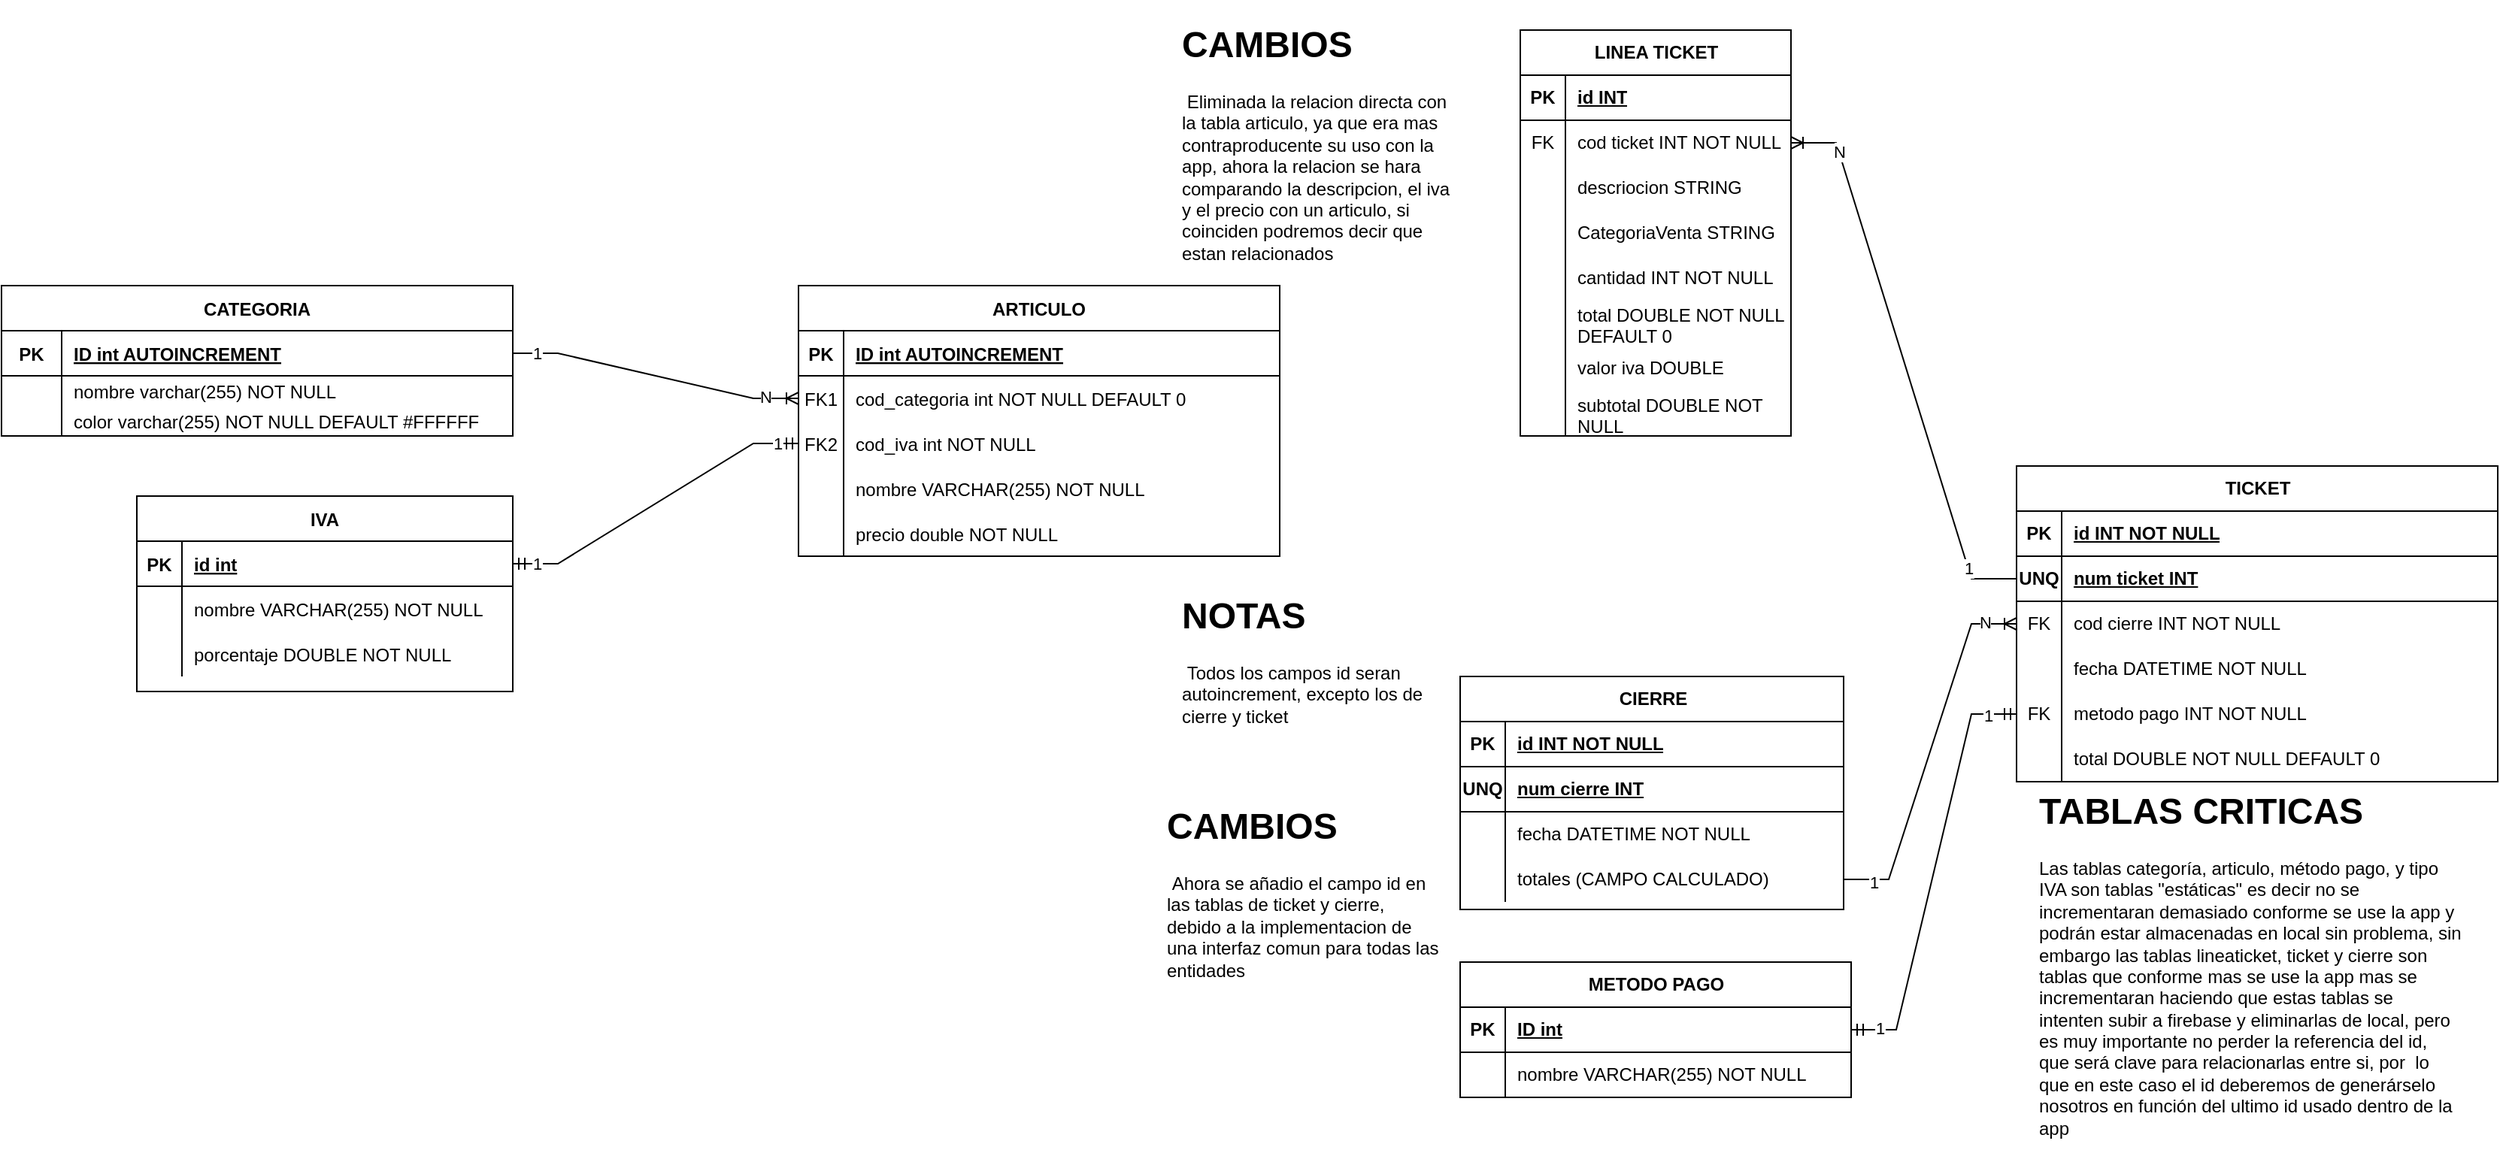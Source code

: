 <mxfile version="21.3.7" type="device">
  <diagram id="R2lEEEUBdFMjLlhIrx00" name="Page-1">
    <mxGraphModel dx="913" dy="2846" grid="1" gridSize="10" guides="1" tooltips="1" connect="1" arrows="1" fold="1" page="1" pageScale="1" pageWidth="1654" pageHeight="2336" math="0" shadow="0" extFonts="Permanent Marker^https://fonts.googleapis.com/css?family=Permanent+Marker">
      <root>
        <mxCell id="0" />
        <mxCell id="1" parent="0" />
        <mxCell id="C-vyLk0tnHw3VtMMgP7b-23" value="CATEGORIA" style="shape=table;startSize=30;container=1;collapsible=1;childLayout=tableLayout;fixedRows=1;rowLines=0;fontStyle=1;align=center;resizeLast=1;verticalAlign=middle;" parent="1" vertex="1">
          <mxGeometry x="10" y="80" width="340" height="100" as="geometry">
            <mxRectangle x="110" y="120" width="110" height="30" as="alternateBounds" />
          </mxGeometry>
        </mxCell>
        <mxCell id="C-vyLk0tnHw3VtMMgP7b-24" value="" style="shape=partialRectangle;collapsible=0;dropTarget=0;pointerEvents=0;fillColor=none;points=[[0,0.5],[1,0.5]];portConstraint=eastwest;top=0;left=0;right=0;bottom=1;" parent="C-vyLk0tnHw3VtMMgP7b-23" vertex="1">
          <mxGeometry y="30" width="340" height="30" as="geometry" />
        </mxCell>
        <mxCell id="C-vyLk0tnHw3VtMMgP7b-25" value="PK" style="shape=partialRectangle;overflow=hidden;connectable=0;fillColor=none;top=0;left=0;bottom=0;right=0;fontStyle=1;" parent="C-vyLk0tnHw3VtMMgP7b-24" vertex="1">
          <mxGeometry width="40" height="30" as="geometry">
            <mxRectangle width="40" height="30" as="alternateBounds" />
          </mxGeometry>
        </mxCell>
        <mxCell id="C-vyLk0tnHw3VtMMgP7b-26" value="ID int AUTOINCREMENT" style="shape=partialRectangle;overflow=hidden;connectable=0;fillColor=none;top=0;left=0;bottom=0;right=0;align=left;spacingLeft=6;fontStyle=5;" parent="C-vyLk0tnHw3VtMMgP7b-24" vertex="1">
          <mxGeometry x="40" width="300" height="30" as="geometry">
            <mxRectangle width="300" height="30" as="alternateBounds" />
          </mxGeometry>
        </mxCell>
        <mxCell id="C-vyLk0tnHw3VtMMgP7b-27" value="" style="shape=partialRectangle;collapsible=0;dropTarget=0;pointerEvents=0;fillColor=none;points=[[0,0.5],[1,0.5]];portConstraint=eastwest;top=0;left=0;right=0;bottom=0;" parent="C-vyLk0tnHw3VtMMgP7b-23" vertex="1">
          <mxGeometry y="60" width="340" height="20" as="geometry" />
        </mxCell>
        <mxCell id="C-vyLk0tnHw3VtMMgP7b-28" value="" style="shape=partialRectangle;overflow=hidden;connectable=0;fillColor=none;top=0;left=0;bottom=0;right=0;" parent="C-vyLk0tnHw3VtMMgP7b-27" vertex="1">
          <mxGeometry width="40" height="20" as="geometry">
            <mxRectangle width="40" height="20" as="alternateBounds" />
          </mxGeometry>
        </mxCell>
        <mxCell id="C-vyLk0tnHw3VtMMgP7b-29" value="nombre varchar(255) NOT NULL" style="shape=partialRectangle;overflow=hidden;connectable=0;fillColor=none;top=0;left=0;bottom=0;right=0;align=left;spacingLeft=6;" parent="C-vyLk0tnHw3VtMMgP7b-27" vertex="1">
          <mxGeometry x="40" width="300" height="20" as="geometry">
            <mxRectangle width="300" height="20" as="alternateBounds" />
          </mxGeometry>
        </mxCell>
        <mxCell id="Vbe-oRQr1AHId7lcZCC6-9" style="shape=partialRectangle;collapsible=0;dropTarget=0;pointerEvents=0;fillColor=none;points=[[0,0.5],[1,0.5]];portConstraint=eastwest;top=0;left=0;right=0;bottom=0;" parent="C-vyLk0tnHw3VtMMgP7b-23" vertex="1">
          <mxGeometry y="80" width="340" height="20" as="geometry" />
        </mxCell>
        <mxCell id="Vbe-oRQr1AHId7lcZCC6-10" style="shape=partialRectangle;overflow=hidden;connectable=0;fillColor=none;top=0;left=0;bottom=0;right=0;" parent="Vbe-oRQr1AHId7lcZCC6-9" vertex="1">
          <mxGeometry width="40" height="20" as="geometry">
            <mxRectangle width="40" height="20" as="alternateBounds" />
          </mxGeometry>
        </mxCell>
        <mxCell id="Vbe-oRQr1AHId7lcZCC6-11" value="color varchar(255) NOT NULL DEFAULT #FFFFFF" style="shape=partialRectangle;overflow=hidden;connectable=0;fillColor=none;top=0;left=0;bottom=0;right=0;align=left;spacingLeft=6;" parent="Vbe-oRQr1AHId7lcZCC6-9" vertex="1">
          <mxGeometry x="40" width="300" height="20" as="geometry">
            <mxRectangle width="300" height="20" as="alternateBounds" />
          </mxGeometry>
        </mxCell>
        <mxCell id="C-vyLk0tnHw3VtMMgP7b-2" value="ARTICULO" style="shape=table;startSize=30;container=1;collapsible=1;childLayout=tableLayout;fixedRows=1;rowLines=0;fontStyle=1;align=center;resizeLast=1;" parent="1" vertex="1">
          <mxGeometry x="540" y="80" width="320" height="180" as="geometry" />
        </mxCell>
        <mxCell id="C-vyLk0tnHw3VtMMgP7b-3" value="" style="shape=partialRectangle;collapsible=0;dropTarget=0;pointerEvents=0;fillColor=none;points=[[0,0.5],[1,0.5]];portConstraint=eastwest;top=0;left=0;right=0;bottom=1;" parent="C-vyLk0tnHw3VtMMgP7b-2" vertex="1">
          <mxGeometry y="30" width="320" height="30" as="geometry" />
        </mxCell>
        <mxCell id="C-vyLk0tnHw3VtMMgP7b-4" value="PK" style="shape=partialRectangle;overflow=hidden;connectable=0;fillColor=none;top=0;left=0;bottom=0;right=0;fontStyle=1;" parent="C-vyLk0tnHw3VtMMgP7b-3" vertex="1">
          <mxGeometry width="30" height="30" as="geometry">
            <mxRectangle width="30" height="30" as="alternateBounds" />
          </mxGeometry>
        </mxCell>
        <mxCell id="C-vyLk0tnHw3VtMMgP7b-5" value="ID int AUTOINCREMENT" style="shape=partialRectangle;overflow=hidden;connectable=0;fillColor=none;top=0;left=0;bottom=0;right=0;align=left;spacingLeft=6;fontStyle=5;" parent="C-vyLk0tnHw3VtMMgP7b-3" vertex="1">
          <mxGeometry x="30" width="290" height="30" as="geometry">
            <mxRectangle width="290" height="30" as="alternateBounds" />
          </mxGeometry>
        </mxCell>
        <mxCell id="C-vyLk0tnHw3VtMMgP7b-6" value="" style="shape=partialRectangle;collapsible=0;dropTarget=0;pointerEvents=0;fillColor=none;points=[[0,0.5],[1,0.5]];portConstraint=eastwest;top=0;left=0;right=0;bottom=0;" parent="C-vyLk0tnHw3VtMMgP7b-2" vertex="1">
          <mxGeometry y="60" width="320" height="30" as="geometry" />
        </mxCell>
        <mxCell id="C-vyLk0tnHw3VtMMgP7b-7" value="FK1" style="shape=partialRectangle;overflow=hidden;connectable=0;fillColor=none;top=0;left=0;bottom=0;right=0;" parent="C-vyLk0tnHw3VtMMgP7b-6" vertex="1">
          <mxGeometry width="30" height="30" as="geometry">
            <mxRectangle width="30" height="30" as="alternateBounds" />
          </mxGeometry>
        </mxCell>
        <mxCell id="C-vyLk0tnHw3VtMMgP7b-8" value="cod_categoria int NOT NULL DEFAULT 0" style="shape=partialRectangle;overflow=hidden;connectable=0;fillColor=none;top=0;left=0;bottom=0;right=0;align=left;spacingLeft=6;" parent="C-vyLk0tnHw3VtMMgP7b-6" vertex="1">
          <mxGeometry x="30" width="290" height="30" as="geometry">
            <mxRectangle width="290" height="30" as="alternateBounds" />
          </mxGeometry>
        </mxCell>
        <mxCell id="C-vyLk0tnHw3VtMMgP7b-9" value="" style="shape=partialRectangle;collapsible=0;dropTarget=0;pointerEvents=0;fillColor=none;points=[[0,0.5],[1,0.5]];portConstraint=eastwest;top=0;left=0;right=0;bottom=0;" parent="C-vyLk0tnHw3VtMMgP7b-2" vertex="1">
          <mxGeometry y="90" width="320" height="30" as="geometry" />
        </mxCell>
        <mxCell id="C-vyLk0tnHw3VtMMgP7b-10" value="FK2" style="shape=partialRectangle;overflow=hidden;connectable=0;fillColor=none;top=0;left=0;bottom=0;right=0;" parent="C-vyLk0tnHw3VtMMgP7b-9" vertex="1">
          <mxGeometry width="30" height="30" as="geometry">
            <mxRectangle width="30" height="30" as="alternateBounds" />
          </mxGeometry>
        </mxCell>
        <mxCell id="C-vyLk0tnHw3VtMMgP7b-11" value="cod_iva int NOT NULL" style="shape=partialRectangle;overflow=hidden;connectable=0;fillColor=none;top=0;left=0;bottom=0;right=0;align=left;spacingLeft=6;" parent="C-vyLk0tnHw3VtMMgP7b-9" vertex="1">
          <mxGeometry x="30" width="290" height="30" as="geometry">
            <mxRectangle width="290" height="30" as="alternateBounds" />
          </mxGeometry>
        </mxCell>
        <mxCell id="Vbe-oRQr1AHId7lcZCC6-15" style="shape=partialRectangle;collapsible=0;dropTarget=0;pointerEvents=0;fillColor=none;points=[[0,0.5],[1,0.5]];portConstraint=eastwest;top=0;left=0;right=0;bottom=0;" parent="C-vyLk0tnHw3VtMMgP7b-2" vertex="1">
          <mxGeometry y="120" width="320" height="30" as="geometry" />
        </mxCell>
        <mxCell id="Vbe-oRQr1AHId7lcZCC6-16" style="shape=partialRectangle;overflow=hidden;connectable=0;fillColor=none;top=0;left=0;bottom=0;right=0;" parent="Vbe-oRQr1AHId7lcZCC6-15" vertex="1">
          <mxGeometry width="30" height="30" as="geometry">
            <mxRectangle width="30" height="30" as="alternateBounds" />
          </mxGeometry>
        </mxCell>
        <mxCell id="Vbe-oRQr1AHId7lcZCC6-17" value="nombre VARCHAR(255) NOT NULL" style="shape=partialRectangle;overflow=hidden;connectable=0;fillColor=none;top=0;left=0;bottom=0;right=0;align=left;spacingLeft=6;" parent="Vbe-oRQr1AHId7lcZCC6-15" vertex="1">
          <mxGeometry x="30" width="290" height="30" as="geometry">
            <mxRectangle width="290" height="30" as="alternateBounds" />
          </mxGeometry>
        </mxCell>
        <mxCell id="Vbe-oRQr1AHId7lcZCC6-12" style="shape=partialRectangle;collapsible=0;dropTarget=0;pointerEvents=0;fillColor=none;points=[[0,0.5],[1,0.5]];portConstraint=eastwest;top=0;left=0;right=0;bottom=0;" parent="C-vyLk0tnHw3VtMMgP7b-2" vertex="1">
          <mxGeometry y="150" width="320" height="30" as="geometry" />
        </mxCell>
        <mxCell id="Vbe-oRQr1AHId7lcZCC6-13" style="shape=partialRectangle;overflow=hidden;connectable=0;fillColor=none;top=0;left=0;bottom=0;right=0;" parent="Vbe-oRQr1AHId7lcZCC6-12" vertex="1">
          <mxGeometry width="30" height="30" as="geometry">
            <mxRectangle width="30" height="30" as="alternateBounds" />
          </mxGeometry>
        </mxCell>
        <mxCell id="Vbe-oRQr1AHId7lcZCC6-14" value="precio double NOT NULL" style="shape=partialRectangle;overflow=hidden;connectable=0;fillColor=none;top=0;left=0;bottom=0;right=0;align=left;spacingLeft=6;" parent="Vbe-oRQr1AHId7lcZCC6-12" vertex="1">
          <mxGeometry x="30" width="290" height="30" as="geometry">
            <mxRectangle width="290" height="30" as="alternateBounds" />
          </mxGeometry>
        </mxCell>
        <mxCell id="C-vyLk0tnHw3VtMMgP7b-13" value="IVA" style="shape=table;startSize=30;container=1;collapsible=1;childLayout=tableLayout;fixedRows=1;rowLines=0;fontStyle=1;align=center;resizeLast=1;" parent="1" vertex="1">
          <mxGeometry x="100" y="220" width="250" height="130" as="geometry" />
        </mxCell>
        <mxCell id="C-vyLk0tnHw3VtMMgP7b-14" value="" style="shape=partialRectangle;collapsible=0;dropTarget=0;pointerEvents=0;fillColor=none;points=[[0,0.5],[1,0.5]];portConstraint=eastwest;top=0;left=0;right=0;bottom=1;" parent="C-vyLk0tnHw3VtMMgP7b-13" vertex="1">
          <mxGeometry y="30" width="250" height="30" as="geometry" />
        </mxCell>
        <mxCell id="C-vyLk0tnHw3VtMMgP7b-15" value="PK" style="shape=partialRectangle;overflow=hidden;connectable=0;fillColor=none;top=0;left=0;bottom=0;right=0;fontStyle=1;" parent="C-vyLk0tnHw3VtMMgP7b-14" vertex="1">
          <mxGeometry width="30" height="30" as="geometry">
            <mxRectangle width="30" height="30" as="alternateBounds" />
          </mxGeometry>
        </mxCell>
        <mxCell id="C-vyLk0tnHw3VtMMgP7b-16" value="id int" style="shape=partialRectangle;overflow=hidden;connectable=0;fillColor=none;top=0;left=0;bottom=0;right=0;align=left;spacingLeft=6;fontStyle=5;" parent="C-vyLk0tnHw3VtMMgP7b-14" vertex="1">
          <mxGeometry x="30" width="220" height="30" as="geometry">
            <mxRectangle width="220" height="30" as="alternateBounds" />
          </mxGeometry>
        </mxCell>
        <mxCell id="C-vyLk0tnHw3VtMMgP7b-17" value="" style="shape=partialRectangle;collapsible=0;dropTarget=0;pointerEvents=0;fillColor=none;points=[[0,0.5],[1,0.5]];portConstraint=eastwest;top=0;left=0;right=0;bottom=0;" parent="C-vyLk0tnHw3VtMMgP7b-13" vertex="1">
          <mxGeometry y="60" width="250" height="30" as="geometry" />
        </mxCell>
        <mxCell id="C-vyLk0tnHw3VtMMgP7b-18" value="" style="shape=partialRectangle;overflow=hidden;connectable=0;fillColor=none;top=0;left=0;bottom=0;right=0;" parent="C-vyLk0tnHw3VtMMgP7b-17" vertex="1">
          <mxGeometry width="30" height="30" as="geometry">
            <mxRectangle width="30" height="30" as="alternateBounds" />
          </mxGeometry>
        </mxCell>
        <mxCell id="C-vyLk0tnHw3VtMMgP7b-19" value="nombre VARCHAR(255) NOT NULL" style="shape=partialRectangle;overflow=hidden;connectable=0;fillColor=none;top=0;left=0;bottom=0;right=0;align=left;spacingLeft=6;" parent="C-vyLk0tnHw3VtMMgP7b-17" vertex="1">
          <mxGeometry x="30" width="220" height="30" as="geometry">
            <mxRectangle width="220" height="30" as="alternateBounds" />
          </mxGeometry>
        </mxCell>
        <mxCell id="C-vyLk0tnHw3VtMMgP7b-20" value="" style="shape=partialRectangle;collapsible=0;dropTarget=0;pointerEvents=0;fillColor=none;points=[[0,0.5],[1,0.5]];portConstraint=eastwest;top=0;left=0;right=0;bottom=0;" parent="C-vyLk0tnHw3VtMMgP7b-13" vertex="1">
          <mxGeometry y="90" width="250" height="30" as="geometry" />
        </mxCell>
        <mxCell id="C-vyLk0tnHw3VtMMgP7b-21" value="" style="shape=partialRectangle;overflow=hidden;connectable=0;fillColor=none;top=0;left=0;bottom=0;right=0;" parent="C-vyLk0tnHw3VtMMgP7b-20" vertex="1">
          <mxGeometry width="30" height="30" as="geometry">
            <mxRectangle width="30" height="30" as="alternateBounds" />
          </mxGeometry>
        </mxCell>
        <mxCell id="C-vyLk0tnHw3VtMMgP7b-22" value="porcentaje DOUBLE NOT NULL" style="shape=partialRectangle;overflow=hidden;connectable=0;fillColor=none;top=0;left=0;bottom=0;right=0;align=left;spacingLeft=6;" parent="C-vyLk0tnHw3VtMMgP7b-20" vertex="1">
          <mxGeometry x="30" width="220" height="30" as="geometry">
            <mxRectangle width="220" height="30" as="alternateBounds" />
          </mxGeometry>
        </mxCell>
        <mxCell id="Vbe-oRQr1AHId7lcZCC6-21" value="" style="edgeStyle=entityRelationEdgeStyle;fontSize=12;html=1;endArrow=ERoneToMany;rounded=0;exitX=1;exitY=0.5;exitDx=0;exitDy=0;entryX=0;entryY=0.5;entryDx=0;entryDy=0;" parent="1" source="C-vyLk0tnHw3VtMMgP7b-24" target="C-vyLk0tnHw3VtMMgP7b-6" edge="1">
          <mxGeometry width="100" height="100" relative="1" as="geometry">
            <mxPoint x="370" y="440" as="sourcePoint" />
            <mxPoint x="470" y="340" as="targetPoint" />
          </mxGeometry>
        </mxCell>
        <mxCell id="Vbe-oRQr1AHId7lcZCC6-27" value="1" style="edgeLabel;html=1;align=center;verticalAlign=middle;resizable=0;points=[];" parent="Vbe-oRQr1AHId7lcZCC6-21" vertex="1" connectable="0">
          <mxGeometry x="-0.842" relative="1" as="geometry">
            <mxPoint as="offset" />
          </mxGeometry>
        </mxCell>
        <mxCell id="Vbe-oRQr1AHId7lcZCC6-28" value="N" style="edgeLabel;html=1;align=center;verticalAlign=middle;resizable=0;points=[];" parent="Vbe-oRQr1AHId7lcZCC6-21" vertex="1" connectable="0">
          <mxGeometry x="0.774" y="1" relative="1" as="geometry">
            <mxPoint as="offset" />
          </mxGeometry>
        </mxCell>
        <mxCell id="Vbe-oRQr1AHId7lcZCC6-22" value="" style="edgeStyle=entityRelationEdgeStyle;fontSize=12;html=1;endArrow=ERmandOne;startArrow=ERmandOne;rounded=0;exitX=1;exitY=0.5;exitDx=0;exitDy=0;entryX=0;entryY=0.5;entryDx=0;entryDy=0;" parent="1" source="C-vyLk0tnHw3VtMMgP7b-14" target="C-vyLk0tnHw3VtMMgP7b-9" edge="1">
          <mxGeometry width="100" height="100" relative="1" as="geometry">
            <mxPoint x="370" y="440" as="sourcePoint" />
            <mxPoint x="470" y="340" as="targetPoint" />
          </mxGeometry>
        </mxCell>
        <mxCell id="Vbe-oRQr1AHId7lcZCC6-25" value="1" style="edgeLabel;html=1;align=center;verticalAlign=middle;resizable=0;points=[];" parent="Vbe-oRQr1AHId7lcZCC6-22" vertex="1" connectable="0">
          <mxGeometry x="-0.855" relative="1" as="geometry">
            <mxPoint as="offset" />
          </mxGeometry>
        </mxCell>
        <mxCell id="Vbe-oRQr1AHId7lcZCC6-26" value="1" style="edgeLabel;html=1;align=center;verticalAlign=middle;resizable=0;points=[];" parent="Vbe-oRQr1AHId7lcZCC6-22" vertex="1" connectable="0">
          <mxGeometry x="0.862" relative="1" as="geometry">
            <mxPoint as="offset" />
          </mxGeometry>
        </mxCell>
        <mxCell id="a62ca061tEwvfMY1kFih-1" value="METODO PAGO" style="shape=table;startSize=30;container=1;collapsible=1;childLayout=tableLayout;fixedRows=1;rowLines=0;fontStyle=1;align=center;resizeLast=1;html=1;" parent="1" vertex="1">
          <mxGeometry x="980" y="530" width="260" height="90" as="geometry" />
        </mxCell>
        <mxCell id="a62ca061tEwvfMY1kFih-2" value="" style="shape=tableRow;horizontal=0;startSize=0;swimlaneHead=0;swimlaneBody=0;fillColor=none;collapsible=0;dropTarget=0;points=[[0,0.5],[1,0.5]];portConstraint=eastwest;top=0;left=0;right=0;bottom=1;" parent="a62ca061tEwvfMY1kFih-1" vertex="1">
          <mxGeometry y="30" width="260" height="30" as="geometry" />
        </mxCell>
        <mxCell id="a62ca061tEwvfMY1kFih-3" value="PK" style="shape=partialRectangle;connectable=0;fillColor=none;top=0;left=0;bottom=0;right=0;fontStyle=1;overflow=hidden;whiteSpace=wrap;html=1;" parent="a62ca061tEwvfMY1kFih-2" vertex="1">
          <mxGeometry width="30" height="30" as="geometry">
            <mxRectangle width="30" height="30" as="alternateBounds" />
          </mxGeometry>
        </mxCell>
        <mxCell id="a62ca061tEwvfMY1kFih-4" value="ID int" style="shape=partialRectangle;connectable=0;fillColor=none;top=0;left=0;bottom=0;right=0;align=left;spacingLeft=6;fontStyle=5;overflow=hidden;whiteSpace=wrap;html=1;" parent="a62ca061tEwvfMY1kFih-2" vertex="1">
          <mxGeometry x="30" width="230" height="30" as="geometry">
            <mxRectangle width="230" height="30" as="alternateBounds" />
          </mxGeometry>
        </mxCell>
        <mxCell id="a62ca061tEwvfMY1kFih-5" value="" style="shape=tableRow;horizontal=0;startSize=0;swimlaneHead=0;swimlaneBody=0;fillColor=none;collapsible=0;dropTarget=0;points=[[0,0.5],[1,0.5]];portConstraint=eastwest;top=0;left=0;right=0;bottom=0;" parent="a62ca061tEwvfMY1kFih-1" vertex="1">
          <mxGeometry y="60" width="260" height="30" as="geometry" />
        </mxCell>
        <mxCell id="a62ca061tEwvfMY1kFih-6" value="" style="shape=partialRectangle;connectable=0;fillColor=none;top=0;left=0;bottom=0;right=0;editable=1;overflow=hidden;whiteSpace=wrap;html=1;" parent="a62ca061tEwvfMY1kFih-5" vertex="1">
          <mxGeometry width="30" height="30" as="geometry">
            <mxRectangle width="30" height="30" as="alternateBounds" />
          </mxGeometry>
        </mxCell>
        <mxCell id="a62ca061tEwvfMY1kFih-7" value="nombre VARCHAR(255) NOT NULL" style="shape=partialRectangle;connectable=0;fillColor=none;top=0;left=0;bottom=0;right=0;align=left;spacingLeft=6;overflow=hidden;whiteSpace=wrap;html=1;" parent="a62ca061tEwvfMY1kFih-5" vertex="1">
          <mxGeometry x="30" width="230" height="30" as="geometry">
            <mxRectangle width="230" height="30" as="alternateBounds" />
          </mxGeometry>
        </mxCell>
        <mxCell id="a62ca061tEwvfMY1kFih-14" value="LINEA TICKET" style="shape=table;startSize=30;container=1;collapsible=1;childLayout=tableLayout;fixedRows=1;rowLines=0;fontStyle=1;align=center;resizeLast=1;html=1;" parent="1" vertex="1">
          <mxGeometry x="1020" y="-90" width="180" height="270" as="geometry" />
        </mxCell>
        <mxCell id="a62ca061tEwvfMY1kFih-15" value="" style="shape=tableRow;horizontal=0;startSize=0;swimlaneHead=0;swimlaneBody=0;fillColor=none;collapsible=0;dropTarget=0;points=[[0,0.5],[1,0.5]];portConstraint=eastwest;top=0;left=0;right=0;bottom=1;" parent="a62ca061tEwvfMY1kFih-14" vertex="1">
          <mxGeometry y="30" width="180" height="30" as="geometry" />
        </mxCell>
        <mxCell id="a62ca061tEwvfMY1kFih-16" value="PK" style="shape=partialRectangle;connectable=0;fillColor=none;top=0;left=0;bottom=0;right=0;fontStyle=1;overflow=hidden;whiteSpace=wrap;html=1;" parent="a62ca061tEwvfMY1kFih-15" vertex="1">
          <mxGeometry width="30" height="30" as="geometry">
            <mxRectangle width="30" height="30" as="alternateBounds" />
          </mxGeometry>
        </mxCell>
        <mxCell id="a62ca061tEwvfMY1kFih-17" value="id INT" style="shape=partialRectangle;connectable=0;fillColor=none;top=0;left=0;bottom=0;right=0;align=left;spacingLeft=6;fontStyle=5;overflow=hidden;whiteSpace=wrap;html=1;" parent="a62ca061tEwvfMY1kFih-15" vertex="1">
          <mxGeometry x="30" width="150" height="30" as="geometry">
            <mxRectangle width="150" height="30" as="alternateBounds" />
          </mxGeometry>
        </mxCell>
        <mxCell id="a62ca061tEwvfMY1kFih-18" value="" style="shape=tableRow;horizontal=0;startSize=0;swimlaneHead=0;swimlaneBody=0;fillColor=none;collapsible=0;dropTarget=0;points=[[0,0.5],[1,0.5]];portConstraint=eastwest;top=0;left=0;right=0;bottom=0;" parent="a62ca061tEwvfMY1kFih-14" vertex="1">
          <mxGeometry y="60" width="180" height="30" as="geometry" />
        </mxCell>
        <mxCell id="a62ca061tEwvfMY1kFih-19" value="FK" style="shape=partialRectangle;connectable=0;fillColor=none;top=0;left=0;bottom=0;right=0;editable=1;overflow=hidden;whiteSpace=wrap;html=1;" parent="a62ca061tEwvfMY1kFih-18" vertex="1">
          <mxGeometry width="30" height="30" as="geometry">
            <mxRectangle width="30" height="30" as="alternateBounds" />
          </mxGeometry>
        </mxCell>
        <mxCell id="a62ca061tEwvfMY1kFih-20" value="cod ticket INT NOT NULL" style="shape=partialRectangle;connectable=0;fillColor=none;top=0;left=0;bottom=0;right=0;align=left;spacingLeft=6;overflow=hidden;whiteSpace=wrap;html=1;" parent="a62ca061tEwvfMY1kFih-18" vertex="1">
          <mxGeometry x="30" width="150" height="30" as="geometry">
            <mxRectangle width="150" height="30" as="alternateBounds" />
          </mxGeometry>
        </mxCell>
        <mxCell id="Y5jYL-oUX72aXR0BTICO-1" style="shape=tableRow;horizontal=0;startSize=0;swimlaneHead=0;swimlaneBody=0;fillColor=none;collapsible=0;dropTarget=0;points=[[0,0.5],[1,0.5]];portConstraint=eastwest;top=0;left=0;right=0;bottom=0;" parent="a62ca061tEwvfMY1kFih-14" vertex="1">
          <mxGeometry y="90" width="180" height="30" as="geometry" />
        </mxCell>
        <mxCell id="Y5jYL-oUX72aXR0BTICO-2" style="shape=partialRectangle;connectable=0;fillColor=none;top=0;left=0;bottom=0;right=0;editable=1;overflow=hidden;whiteSpace=wrap;html=1;" parent="Y5jYL-oUX72aXR0BTICO-1" vertex="1">
          <mxGeometry width="30" height="30" as="geometry">
            <mxRectangle width="30" height="30" as="alternateBounds" />
          </mxGeometry>
        </mxCell>
        <mxCell id="Y5jYL-oUX72aXR0BTICO-3" value="descriocion STRING" style="shape=partialRectangle;connectable=0;fillColor=none;top=0;left=0;bottom=0;right=0;align=left;spacingLeft=6;overflow=hidden;whiteSpace=wrap;html=1;" parent="Y5jYL-oUX72aXR0BTICO-1" vertex="1">
          <mxGeometry x="30" width="150" height="30" as="geometry">
            <mxRectangle width="150" height="30" as="alternateBounds" />
          </mxGeometry>
        </mxCell>
        <mxCell id="Y5jYL-oUX72aXR0BTICO-4" style="shape=tableRow;horizontal=0;startSize=0;swimlaneHead=0;swimlaneBody=0;fillColor=none;collapsible=0;dropTarget=0;points=[[0,0.5],[1,0.5]];portConstraint=eastwest;top=0;left=0;right=0;bottom=0;" parent="a62ca061tEwvfMY1kFih-14" vertex="1">
          <mxGeometry y="120" width="180" height="30" as="geometry" />
        </mxCell>
        <mxCell id="Y5jYL-oUX72aXR0BTICO-5" style="shape=partialRectangle;connectable=0;fillColor=none;top=0;left=0;bottom=0;right=0;editable=1;overflow=hidden;whiteSpace=wrap;html=1;" parent="Y5jYL-oUX72aXR0BTICO-4" vertex="1">
          <mxGeometry width="30" height="30" as="geometry">
            <mxRectangle width="30" height="30" as="alternateBounds" />
          </mxGeometry>
        </mxCell>
        <mxCell id="Y5jYL-oUX72aXR0BTICO-6" value="CategoriaVenta STRING" style="shape=partialRectangle;connectable=0;fillColor=none;top=0;left=0;bottom=0;right=0;align=left;spacingLeft=6;overflow=hidden;whiteSpace=wrap;html=1;" parent="Y5jYL-oUX72aXR0BTICO-4" vertex="1">
          <mxGeometry x="30" width="150" height="30" as="geometry">
            <mxRectangle width="150" height="30" as="alternateBounds" />
          </mxGeometry>
        </mxCell>
        <mxCell id="a62ca061tEwvfMY1kFih-24" value="" style="shape=tableRow;horizontal=0;startSize=0;swimlaneHead=0;swimlaneBody=0;fillColor=none;collapsible=0;dropTarget=0;points=[[0,0.5],[1,0.5]];portConstraint=eastwest;top=0;left=0;right=0;bottom=0;" parent="a62ca061tEwvfMY1kFih-14" vertex="1">
          <mxGeometry y="150" width="180" height="30" as="geometry" />
        </mxCell>
        <mxCell id="a62ca061tEwvfMY1kFih-25" value="" style="shape=partialRectangle;connectable=0;fillColor=none;top=0;left=0;bottom=0;right=0;editable=1;overflow=hidden;whiteSpace=wrap;html=1;" parent="a62ca061tEwvfMY1kFih-24" vertex="1">
          <mxGeometry width="30" height="30" as="geometry">
            <mxRectangle width="30" height="30" as="alternateBounds" />
          </mxGeometry>
        </mxCell>
        <mxCell id="a62ca061tEwvfMY1kFih-26" value="cantidad INT NOT NULL" style="shape=partialRectangle;connectable=0;fillColor=none;top=0;left=0;bottom=0;right=0;align=left;spacingLeft=6;overflow=hidden;whiteSpace=wrap;html=1;" parent="a62ca061tEwvfMY1kFih-24" vertex="1">
          <mxGeometry x="30" width="150" height="30" as="geometry">
            <mxRectangle width="150" height="30" as="alternateBounds" />
          </mxGeometry>
        </mxCell>
        <mxCell id="a62ca061tEwvfMY1kFih-76" style="shape=tableRow;horizontal=0;startSize=0;swimlaneHead=0;swimlaneBody=0;fillColor=none;collapsible=0;dropTarget=0;points=[[0,0.5],[1,0.5]];portConstraint=eastwest;top=0;left=0;right=0;bottom=0;" parent="a62ca061tEwvfMY1kFih-14" vertex="1">
          <mxGeometry y="180" width="180" height="30" as="geometry" />
        </mxCell>
        <mxCell id="a62ca061tEwvfMY1kFih-77" style="shape=partialRectangle;connectable=0;fillColor=none;top=0;left=0;bottom=0;right=0;editable=1;overflow=hidden;whiteSpace=wrap;html=1;" parent="a62ca061tEwvfMY1kFih-76" vertex="1">
          <mxGeometry width="30" height="30" as="geometry">
            <mxRectangle width="30" height="30" as="alternateBounds" />
          </mxGeometry>
        </mxCell>
        <mxCell id="a62ca061tEwvfMY1kFih-78" value="total DOUBLE NOT NULL DEFAULT 0" style="shape=partialRectangle;connectable=0;fillColor=none;top=0;left=0;bottom=0;right=0;align=left;spacingLeft=6;overflow=hidden;whiteSpace=wrap;html=1;" parent="a62ca061tEwvfMY1kFih-76" vertex="1">
          <mxGeometry x="30" width="150" height="30" as="geometry">
            <mxRectangle width="150" height="30" as="alternateBounds" />
          </mxGeometry>
        </mxCell>
        <mxCell id="7kpAgTj1BzfBs1K4C7Z0-29" style="shape=tableRow;horizontal=0;startSize=0;swimlaneHead=0;swimlaneBody=0;fillColor=none;collapsible=0;dropTarget=0;points=[[0,0.5],[1,0.5]];portConstraint=eastwest;top=0;left=0;right=0;bottom=0;" parent="a62ca061tEwvfMY1kFih-14" vertex="1">
          <mxGeometry y="210" width="180" height="30" as="geometry" />
        </mxCell>
        <mxCell id="7kpAgTj1BzfBs1K4C7Z0-30" style="shape=partialRectangle;connectable=0;fillColor=none;top=0;left=0;bottom=0;right=0;editable=1;overflow=hidden;whiteSpace=wrap;html=1;" parent="7kpAgTj1BzfBs1K4C7Z0-29" vertex="1">
          <mxGeometry width="30" height="30" as="geometry">
            <mxRectangle width="30" height="30" as="alternateBounds" />
          </mxGeometry>
        </mxCell>
        <mxCell id="7kpAgTj1BzfBs1K4C7Z0-31" value="valor iva DOUBLE" style="shape=partialRectangle;connectable=0;fillColor=none;top=0;left=0;bottom=0;right=0;align=left;spacingLeft=6;overflow=hidden;whiteSpace=wrap;html=1;" parent="7kpAgTj1BzfBs1K4C7Z0-29" vertex="1">
          <mxGeometry x="30" width="150" height="30" as="geometry">
            <mxRectangle width="150" height="30" as="alternateBounds" />
          </mxGeometry>
        </mxCell>
        <mxCell id="7kpAgTj1BzfBs1K4C7Z0-32" style="shape=tableRow;horizontal=0;startSize=0;swimlaneHead=0;swimlaneBody=0;fillColor=none;collapsible=0;dropTarget=0;points=[[0,0.5],[1,0.5]];portConstraint=eastwest;top=0;left=0;right=0;bottom=0;" parent="a62ca061tEwvfMY1kFih-14" vertex="1">
          <mxGeometry y="240" width="180" height="30" as="geometry" />
        </mxCell>
        <mxCell id="7kpAgTj1BzfBs1K4C7Z0-33" style="shape=partialRectangle;connectable=0;fillColor=none;top=0;left=0;bottom=0;right=0;editable=1;overflow=hidden;whiteSpace=wrap;html=1;" parent="7kpAgTj1BzfBs1K4C7Z0-32" vertex="1">
          <mxGeometry width="30" height="30" as="geometry">
            <mxRectangle width="30" height="30" as="alternateBounds" />
          </mxGeometry>
        </mxCell>
        <mxCell id="7kpAgTj1BzfBs1K4C7Z0-34" value="subtotal DOUBLE NOT NULL" style="shape=partialRectangle;connectable=0;fillColor=none;top=0;left=0;bottom=0;right=0;align=left;spacingLeft=6;overflow=hidden;whiteSpace=wrap;html=1;" parent="7kpAgTj1BzfBs1K4C7Z0-32" vertex="1">
          <mxGeometry x="30" width="150" height="30" as="geometry">
            <mxRectangle width="150" height="30" as="alternateBounds" />
          </mxGeometry>
        </mxCell>
        <mxCell id="a62ca061tEwvfMY1kFih-27" value="TICKET" style="shape=table;startSize=30;container=1;collapsible=1;childLayout=tableLayout;fixedRows=1;rowLines=0;fontStyle=1;align=center;resizeLast=1;html=1;" parent="1" vertex="1">
          <mxGeometry x="1350" y="200" width="320" height="210" as="geometry" />
        </mxCell>
        <mxCell id="_0VFm1VhEi6JS57dXedD-8" style="shape=tableRow;horizontal=0;startSize=0;swimlaneHead=0;swimlaneBody=0;fillColor=none;collapsible=0;dropTarget=0;points=[[0,0.5],[1,0.5]];portConstraint=eastwest;top=0;left=0;right=0;bottom=1;" vertex="1" parent="a62ca061tEwvfMY1kFih-27">
          <mxGeometry y="30" width="320" height="30" as="geometry" />
        </mxCell>
        <mxCell id="_0VFm1VhEi6JS57dXedD-9" value="PK" style="shape=partialRectangle;connectable=0;fillColor=none;top=0;left=0;bottom=0;right=0;fontStyle=1;overflow=hidden;whiteSpace=wrap;html=1;" vertex="1" parent="_0VFm1VhEi6JS57dXedD-8">
          <mxGeometry width="30" height="30" as="geometry">
            <mxRectangle width="30" height="30" as="alternateBounds" />
          </mxGeometry>
        </mxCell>
        <mxCell id="_0VFm1VhEi6JS57dXedD-10" value="id INT NOT NULL" style="shape=partialRectangle;connectable=0;fillColor=none;top=0;left=0;bottom=0;right=0;align=left;spacingLeft=6;fontStyle=5;overflow=hidden;whiteSpace=wrap;html=1;" vertex="1" parent="_0VFm1VhEi6JS57dXedD-8">
          <mxGeometry x="30" width="290" height="30" as="geometry">
            <mxRectangle width="290" height="30" as="alternateBounds" />
          </mxGeometry>
        </mxCell>
        <mxCell id="a62ca061tEwvfMY1kFih-28" value="" style="shape=tableRow;horizontal=0;startSize=0;swimlaneHead=0;swimlaneBody=0;fillColor=none;collapsible=0;dropTarget=0;points=[[0,0.5],[1,0.5]];portConstraint=eastwest;top=0;left=0;right=0;bottom=1;" parent="a62ca061tEwvfMY1kFih-27" vertex="1">
          <mxGeometry y="60" width="320" height="30" as="geometry" />
        </mxCell>
        <mxCell id="a62ca061tEwvfMY1kFih-29" value="UNQ" style="shape=partialRectangle;connectable=0;fillColor=none;top=0;left=0;bottom=0;right=0;fontStyle=1;overflow=hidden;whiteSpace=wrap;html=1;" parent="a62ca061tEwvfMY1kFih-28" vertex="1">
          <mxGeometry width="30" height="30" as="geometry">
            <mxRectangle width="30" height="30" as="alternateBounds" />
          </mxGeometry>
        </mxCell>
        <mxCell id="a62ca061tEwvfMY1kFih-30" value="num ticket INT" style="shape=partialRectangle;connectable=0;fillColor=none;top=0;left=0;bottom=0;right=0;align=left;spacingLeft=6;fontStyle=5;overflow=hidden;whiteSpace=wrap;html=1;" parent="a62ca061tEwvfMY1kFih-28" vertex="1">
          <mxGeometry x="30" width="290" height="30" as="geometry">
            <mxRectangle width="290" height="30" as="alternateBounds" />
          </mxGeometry>
        </mxCell>
        <mxCell id="a62ca061tEwvfMY1kFih-31" value="" style="shape=tableRow;horizontal=0;startSize=0;swimlaneHead=0;swimlaneBody=0;fillColor=none;collapsible=0;dropTarget=0;points=[[0,0.5],[1,0.5]];portConstraint=eastwest;top=0;left=0;right=0;bottom=0;" parent="a62ca061tEwvfMY1kFih-27" vertex="1">
          <mxGeometry y="90" width="320" height="30" as="geometry" />
        </mxCell>
        <mxCell id="a62ca061tEwvfMY1kFih-32" value="FK" style="shape=partialRectangle;connectable=0;fillColor=none;top=0;left=0;bottom=0;right=0;editable=1;overflow=hidden;whiteSpace=wrap;html=1;" parent="a62ca061tEwvfMY1kFih-31" vertex="1">
          <mxGeometry width="30" height="30" as="geometry">
            <mxRectangle width="30" height="30" as="alternateBounds" />
          </mxGeometry>
        </mxCell>
        <mxCell id="a62ca061tEwvfMY1kFih-33" value="cod cierre INT NOT NULL" style="shape=partialRectangle;connectable=0;fillColor=none;top=0;left=0;bottom=0;right=0;align=left;spacingLeft=6;overflow=hidden;whiteSpace=wrap;html=1;" parent="a62ca061tEwvfMY1kFih-31" vertex="1">
          <mxGeometry x="30" width="290" height="30" as="geometry">
            <mxRectangle width="290" height="30" as="alternateBounds" />
          </mxGeometry>
        </mxCell>
        <mxCell id="a62ca061tEwvfMY1kFih-34" value="" style="shape=tableRow;horizontal=0;startSize=0;swimlaneHead=0;swimlaneBody=0;fillColor=none;collapsible=0;dropTarget=0;points=[[0,0.5],[1,0.5]];portConstraint=eastwest;top=0;left=0;right=0;bottom=0;" parent="a62ca061tEwvfMY1kFih-27" vertex="1">
          <mxGeometry y="120" width="320" height="30" as="geometry" />
        </mxCell>
        <mxCell id="a62ca061tEwvfMY1kFih-35" value="" style="shape=partialRectangle;connectable=0;fillColor=none;top=0;left=0;bottom=0;right=0;editable=1;overflow=hidden;whiteSpace=wrap;html=1;" parent="a62ca061tEwvfMY1kFih-34" vertex="1">
          <mxGeometry width="30" height="30" as="geometry">
            <mxRectangle width="30" height="30" as="alternateBounds" />
          </mxGeometry>
        </mxCell>
        <mxCell id="a62ca061tEwvfMY1kFih-36" value="fecha DATETIME NOT NULL" style="shape=partialRectangle;connectable=0;fillColor=none;top=0;left=0;bottom=0;right=0;align=left;spacingLeft=6;overflow=hidden;whiteSpace=wrap;html=1;" parent="a62ca061tEwvfMY1kFih-34" vertex="1">
          <mxGeometry x="30" width="290" height="30" as="geometry">
            <mxRectangle width="290" height="30" as="alternateBounds" />
          </mxGeometry>
        </mxCell>
        <mxCell id="a62ca061tEwvfMY1kFih-40" style="shape=tableRow;horizontal=0;startSize=0;swimlaneHead=0;swimlaneBody=0;fillColor=none;collapsible=0;dropTarget=0;points=[[0,0.5],[1,0.5]];portConstraint=eastwest;top=0;left=0;right=0;bottom=0;" parent="a62ca061tEwvfMY1kFih-27" vertex="1">
          <mxGeometry y="150" width="320" height="30" as="geometry" />
        </mxCell>
        <mxCell id="a62ca061tEwvfMY1kFih-41" value="FK" style="shape=partialRectangle;connectable=0;fillColor=none;top=0;left=0;bottom=0;right=0;editable=1;overflow=hidden;whiteSpace=wrap;html=1;" parent="a62ca061tEwvfMY1kFih-40" vertex="1">
          <mxGeometry width="30" height="30" as="geometry">
            <mxRectangle width="30" height="30" as="alternateBounds" />
          </mxGeometry>
        </mxCell>
        <mxCell id="a62ca061tEwvfMY1kFih-42" value="metodo pago INT NOT NULL" style="shape=partialRectangle;connectable=0;fillColor=none;top=0;left=0;bottom=0;right=0;align=left;spacingLeft=6;overflow=hidden;whiteSpace=wrap;html=1;" parent="a62ca061tEwvfMY1kFih-40" vertex="1">
          <mxGeometry x="30" width="290" height="30" as="geometry">
            <mxRectangle width="290" height="30" as="alternateBounds" />
          </mxGeometry>
        </mxCell>
        <mxCell id="a62ca061tEwvfMY1kFih-73" style="shape=tableRow;horizontal=0;startSize=0;swimlaneHead=0;swimlaneBody=0;fillColor=none;collapsible=0;dropTarget=0;points=[[0,0.5],[1,0.5]];portConstraint=eastwest;top=0;left=0;right=0;bottom=0;" parent="a62ca061tEwvfMY1kFih-27" vertex="1">
          <mxGeometry y="180" width="320" height="30" as="geometry" />
        </mxCell>
        <mxCell id="a62ca061tEwvfMY1kFih-74" style="shape=partialRectangle;connectable=0;fillColor=none;top=0;left=0;bottom=0;right=0;editable=1;overflow=hidden;whiteSpace=wrap;html=1;" parent="a62ca061tEwvfMY1kFih-73" vertex="1">
          <mxGeometry width="30" height="30" as="geometry">
            <mxRectangle width="30" height="30" as="alternateBounds" />
          </mxGeometry>
        </mxCell>
        <mxCell id="a62ca061tEwvfMY1kFih-75" value="total DOUBLE NOT NULL DEFAULT 0" style="shape=partialRectangle;connectable=0;fillColor=none;top=0;left=0;bottom=0;right=0;align=left;spacingLeft=6;overflow=hidden;whiteSpace=wrap;html=1;" parent="a62ca061tEwvfMY1kFih-73" vertex="1">
          <mxGeometry x="30" width="290" height="30" as="geometry">
            <mxRectangle width="290" height="30" as="alternateBounds" />
          </mxGeometry>
        </mxCell>
        <mxCell id="a62ca061tEwvfMY1kFih-43" value="CIERRE" style="shape=table;startSize=30;container=1;collapsible=1;childLayout=tableLayout;fixedRows=1;rowLines=0;fontStyle=1;align=center;resizeLast=1;html=1;" parent="1" vertex="1">
          <mxGeometry x="980" y="340" width="255" height="155" as="geometry" />
        </mxCell>
        <mxCell id="_0VFm1VhEi6JS57dXedD-5" style="shape=tableRow;horizontal=0;startSize=0;swimlaneHead=0;swimlaneBody=0;fillColor=none;collapsible=0;dropTarget=0;points=[[0,0.5],[1,0.5]];portConstraint=eastwest;top=0;left=0;right=0;bottom=1;" vertex="1" parent="a62ca061tEwvfMY1kFih-43">
          <mxGeometry y="30" width="255" height="30" as="geometry" />
        </mxCell>
        <mxCell id="_0VFm1VhEi6JS57dXedD-6" value="PK" style="shape=partialRectangle;connectable=0;fillColor=none;top=0;left=0;bottom=0;right=0;fontStyle=1;overflow=hidden;whiteSpace=wrap;html=1;" vertex="1" parent="_0VFm1VhEi6JS57dXedD-5">
          <mxGeometry width="30" height="30" as="geometry">
            <mxRectangle width="30" height="30" as="alternateBounds" />
          </mxGeometry>
        </mxCell>
        <mxCell id="_0VFm1VhEi6JS57dXedD-7" value="id INT NOT NULL" style="shape=partialRectangle;connectable=0;fillColor=none;top=0;left=0;bottom=0;right=0;align=left;spacingLeft=6;fontStyle=5;overflow=hidden;whiteSpace=wrap;html=1;" vertex="1" parent="_0VFm1VhEi6JS57dXedD-5">
          <mxGeometry x="30" width="225" height="30" as="geometry">
            <mxRectangle width="225" height="30" as="alternateBounds" />
          </mxGeometry>
        </mxCell>
        <mxCell id="a62ca061tEwvfMY1kFih-44" value="" style="shape=tableRow;horizontal=0;startSize=0;swimlaneHead=0;swimlaneBody=0;fillColor=none;collapsible=0;dropTarget=0;points=[[0,0.5],[1,0.5]];portConstraint=eastwest;top=0;left=0;right=0;bottom=1;" parent="a62ca061tEwvfMY1kFih-43" vertex="1">
          <mxGeometry y="60" width="255" height="30" as="geometry" />
        </mxCell>
        <mxCell id="a62ca061tEwvfMY1kFih-45" value="UNQ" style="shape=partialRectangle;connectable=0;fillColor=none;top=0;left=0;bottom=0;right=0;fontStyle=1;overflow=hidden;whiteSpace=wrap;html=1;" parent="a62ca061tEwvfMY1kFih-44" vertex="1">
          <mxGeometry width="30" height="30" as="geometry">
            <mxRectangle width="30" height="30" as="alternateBounds" />
          </mxGeometry>
        </mxCell>
        <mxCell id="a62ca061tEwvfMY1kFih-46" value="num cierre INT" style="shape=partialRectangle;connectable=0;fillColor=none;top=0;left=0;bottom=0;right=0;align=left;spacingLeft=6;fontStyle=5;overflow=hidden;whiteSpace=wrap;html=1;" parent="a62ca061tEwvfMY1kFih-44" vertex="1">
          <mxGeometry x="30" width="225" height="30" as="geometry">
            <mxRectangle width="225" height="30" as="alternateBounds" />
          </mxGeometry>
        </mxCell>
        <mxCell id="a62ca061tEwvfMY1kFih-47" value="" style="shape=tableRow;horizontal=0;startSize=0;swimlaneHead=0;swimlaneBody=0;fillColor=none;collapsible=0;dropTarget=0;points=[[0,0.5],[1,0.5]];portConstraint=eastwest;top=0;left=0;right=0;bottom=0;" parent="a62ca061tEwvfMY1kFih-43" vertex="1">
          <mxGeometry y="90" width="255" height="30" as="geometry" />
        </mxCell>
        <mxCell id="a62ca061tEwvfMY1kFih-48" value="" style="shape=partialRectangle;connectable=0;fillColor=none;top=0;left=0;bottom=0;right=0;editable=1;overflow=hidden;whiteSpace=wrap;html=1;" parent="a62ca061tEwvfMY1kFih-47" vertex="1">
          <mxGeometry width="30" height="30" as="geometry">
            <mxRectangle width="30" height="30" as="alternateBounds" />
          </mxGeometry>
        </mxCell>
        <mxCell id="a62ca061tEwvfMY1kFih-49" value="fecha DATETIME NOT NULL" style="shape=partialRectangle;connectable=0;fillColor=none;top=0;left=0;bottom=0;right=0;align=left;spacingLeft=6;overflow=hidden;whiteSpace=wrap;html=1;" parent="a62ca061tEwvfMY1kFih-47" vertex="1">
          <mxGeometry x="30" width="225" height="30" as="geometry">
            <mxRectangle width="225" height="30" as="alternateBounds" />
          </mxGeometry>
        </mxCell>
        <mxCell id="a62ca061tEwvfMY1kFih-50" value="" style="shape=tableRow;horizontal=0;startSize=0;swimlaneHead=0;swimlaneBody=0;fillColor=none;collapsible=0;dropTarget=0;points=[[0,0.5],[1,0.5]];portConstraint=eastwest;top=0;left=0;right=0;bottom=0;" parent="a62ca061tEwvfMY1kFih-43" vertex="1">
          <mxGeometry y="120" width="255" height="30" as="geometry" />
        </mxCell>
        <mxCell id="a62ca061tEwvfMY1kFih-51" value="" style="shape=partialRectangle;connectable=0;fillColor=none;top=0;left=0;bottom=0;right=0;editable=1;overflow=hidden;whiteSpace=wrap;html=1;" parent="a62ca061tEwvfMY1kFih-50" vertex="1">
          <mxGeometry width="30" height="30" as="geometry">
            <mxRectangle width="30" height="30" as="alternateBounds" />
          </mxGeometry>
        </mxCell>
        <mxCell id="a62ca061tEwvfMY1kFih-52" value="totales (CAMPO CALCULADO)" style="shape=partialRectangle;connectable=0;fillColor=none;top=0;left=0;bottom=0;right=0;align=left;spacingLeft=6;overflow=hidden;whiteSpace=wrap;html=1;" parent="a62ca061tEwvfMY1kFih-50" vertex="1">
          <mxGeometry x="30" width="225" height="30" as="geometry">
            <mxRectangle width="225" height="30" as="alternateBounds" />
          </mxGeometry>
        </mxCell>
        <mxCell id="a62ca061tEwvfMY1kFih-60" value="" style="edgeStyle=entityRelationEdgeStyle;fontSize=12;html=1;endArrow=ERoneToMany;rounded=0;entryX=1;entryY=0.5;entryDx=0;entryDy=0;exitX=0;exitY=0.5;exitDx=0;exitDy=0;" parent="1" source="a62ca061tEwvfMY1kFih-28" target="a62ca061tEwvfMY1kFih-18" edge="1">
          <mxGeometry width="100" height="100" relative="1" as="geometry">
            <mxPoint x="1334.26" y="270" as="sourcePoint" />
            <mxPoint x="1434.26" y="170" as="targetPoint" />
          </mxGeometry>
        </mxCell>
        <mxCell id="a62ca061tEwvfMY1kFih-66" value="N" style="edgeLabel;html=1;align=center;verticalAlign=middle;resizable=0;points=[];" parent="a62ca061tEwvfMY1kFih-60" vertex="1" connectable="0">
          <mxGeometry x="0.805" relative="1" as="geometry">
            <mxPoint as="offset" />
          </mxGeometry>
        </mxCell>
        <mxCell id="a62ca061tEwvfMY1kFih-67" value="1" style="edgeLabel;html=1;align=center;verticalAlign=middle;resizable=0;points=[];" parent="a62ca061tEwvfMY1kFih-60" vertex="1" connectable="0">
          <mxGeometry x="-0.794" relative="1" as="geometry">
            <mxPoint as="offset" />
          </mxGeometry>
        </mxCell>
        <mxCell id="a62ca061tEwvfMY1kFih-61" value="" style="edgeStyle=entityRelationEdgeStyle;fontSize=12;html=1;endArrow=ERmandOne;startArrow=ERmandOne;rounded=0;exitX=1;exitY=0.5;exitDx=0;exitDy=0;" parent="1" source="a62ca061tEwvfMY1kFih-2" target="a62ca061tEwvfMY1kFih-40" edge="1">
          <mxGeometry width="100" height="100" relative="1" as="geometry">
            <mxPoint x="1334.26" y="270" as="sourcePoint" />
            <mxPoint x="1434.26" y="170" as="targetPoint" />
          </mxGeometry>
        </mxCell>
        <mxCell id="a62ca061tEwvfMY1kFih-70" value="1" style="edgeLabel;html=1;align=center;verticalAlign=middle;resizable=0;points=[];" parent="a62ca061tEwvfMY1kFih-61" vertex="1" connectable="0">
          <mxGeometry x="-0.865" y="1" relative="1" as="geometry">
            <mxPoint as="offset" />
          </mxGeometry>
        </mxCell>
        <mxCell id="a62ca061tEwvfMY1kFih-71" value="1" style="edgeLabel;html=1;align=center;verticalAlign=middle;resizable=0;points=[];" parent="a62ca061tEwvfMY1kFih-61" vertex="1" connectable="0">
          <mxGeometry x="0.862" y="-1" relative="1" as="geometry">
            <mxPoint as="offset" />
          </mxGeometry>
        </mxCell>
        <mxCell id="a62ca061tEwvfMY1kFih-62" value="" style="edgeStyle=entityRelationEdgeStyle;fontSize=12;html=1;endArrow=ERoneToMany;rounded=0;entryX=0;entryY=0.5;entryDx=0;entryDy=0;exitX=1;exitY=0.5;exitDx=0;exitDy=0;" parent="1" source="a62ca061tEwvfMY1kFih-50" target="a62ca061tEwvfMY1kFih-31" edge="1">
          <mxGeometry width="100" height="100" relative="1" as="geometry">
            <mxPoint x="1104.26" y="360" as="sourcePoint" />
            <mxPoint x="1204.26" y="260" as="targetPoint" />
          </mxGeometry>
        </mxCell>
        <mxCell id="a62ca061tEwvfMY1kFih-68" value="N" style="edgeLabel;html=1;align=center;verticalAlign=middle;resizable=0;points=[];" parent="a62ca061tEwvfMY1kFih-62" vertex="1" connectable="0">
          <mxGeometry x="0.821" y="1" relative="1" as="geometry">
            <mxPoint as="offset" />
          </mxGeometry>
        </mxCell>
        <mxCell id="a62ca061tEwvfMY1kFih-69" value="1" style="edgeLabel;html=1;align=center;verticalAlign=middle;resizable=0;points=[];" parent="a62ca061tEwvfMY1kFih-62" vertex="1" connectable="0">
          <mxGeometry x="-0.837" y="-2" relative="1" as="geometry">
            <mxPoint as="offset" />
          </mxGeometry>
        </mxCell>
        <mxCell id="7kpAgTj1BzfBs1K4C7Z0-27" value="&lt;h1&gt;NOTAS&lt;/h1&gt;&lt;div&gt;&amp;nbsp;Todos los campos id seran autoincrement, excepto los de cierre y ticket&lt;/div&gt;" style="text;html=1;strokeColor=none;fillColor=none;spacing=5;spacingTop=-20;whiteSpace=wrap;overflow=hidden;rounded=0;" parent="1" vertex="1">
          <mxGeometry x="790" y="280" width="190" height="120" as="geometry" />
        </mxCell>
        <mxCell id="7kpAgTj1BzfBs1K4C7Z0-28" value="&lt;h1&gt;TABLAS CRITICAS&lt;/h1&gt;&lt;p&gt;Las tablas categoría, articulo, método pago, y tipo IVA son tablas &quot;estáticas&quot; es decir no se incrementaran demasiado conforme se use la app y podrán estar almacenadas en local sin problema, sin embargo las tablas lineaticket, ticket y cierre son tablas que conforme mas se use la app mas se incrementaran haciendo que estas tablas se intenten subir a firebase y eliminarlas de local, pero es muy importante no perder la referencia del id, que será clave para relacionarlas entre si, por&amp;nbsp; lo que en este caso el id deberemos de generárselo nosotros en función del ultimo id usado dentro de la app&lt;/p&gt;" style="text;html=1;strokeColor=none;fillColor=none;spacing=5;spacingTop=-20;whiteSpace=wrap;overflow=hidden;rounded=0;" parent="1" vertex="1">
          <mxGeometry x="1360" y="410" width="289" height="250" as="geometry" />
        </mxCell>
        <mxCell id="x0YX0FcWzEi0H4K3iEJ6-1" value="&lt;h1&gt;CAMBIOS&lt;/h1&gt;&lt;div&gt;&amp;nbsp;Eliminada la relacion directa con la tabla articulo, ya que era mas contraproducente su uso con la app, ahora la relacion se hara comparando la descripcion, el iva y el precio con un articulo, si coinciden podremos decir que estan relacionados&lt;/div&gt;" style="text;html=1;strokeColor=none;fillColor=none;spacing=5;spacingTop=-20;whiteSpace=wrap;overflow=hidden;rounded=0;" parent="1" vertex="1">
          <mxGeometry x="790" y="-100" width="190" height="170" as="geometry" />
        </mxCell>
        <mxCell id="_0VFm1VhEi6JS57dXedD-1" value="&lt;h1&gt;CAMBIOS&lt;/h1&gt;&lt;div&gt;&amp;nbsp;Ahora se añadio el campo id en las tablas de ticket y cierre, debido a la implementacion de una interfaz comun para todas las entidades&lt;/div&gt;" style="text;html=1;strokeColor=none;fillColor=none;spacing=5;spacingTop=-20;whiteSpace=wrap;overflow=hidden;rounded=0;" vertex="1" parent="1">
          <mxGeometry x="780" y="420" width="190" height="130" as="geometry" />
        </mxCell>
      </root>
    </mxGraphModel>
  </diagram>
</mxfile>
